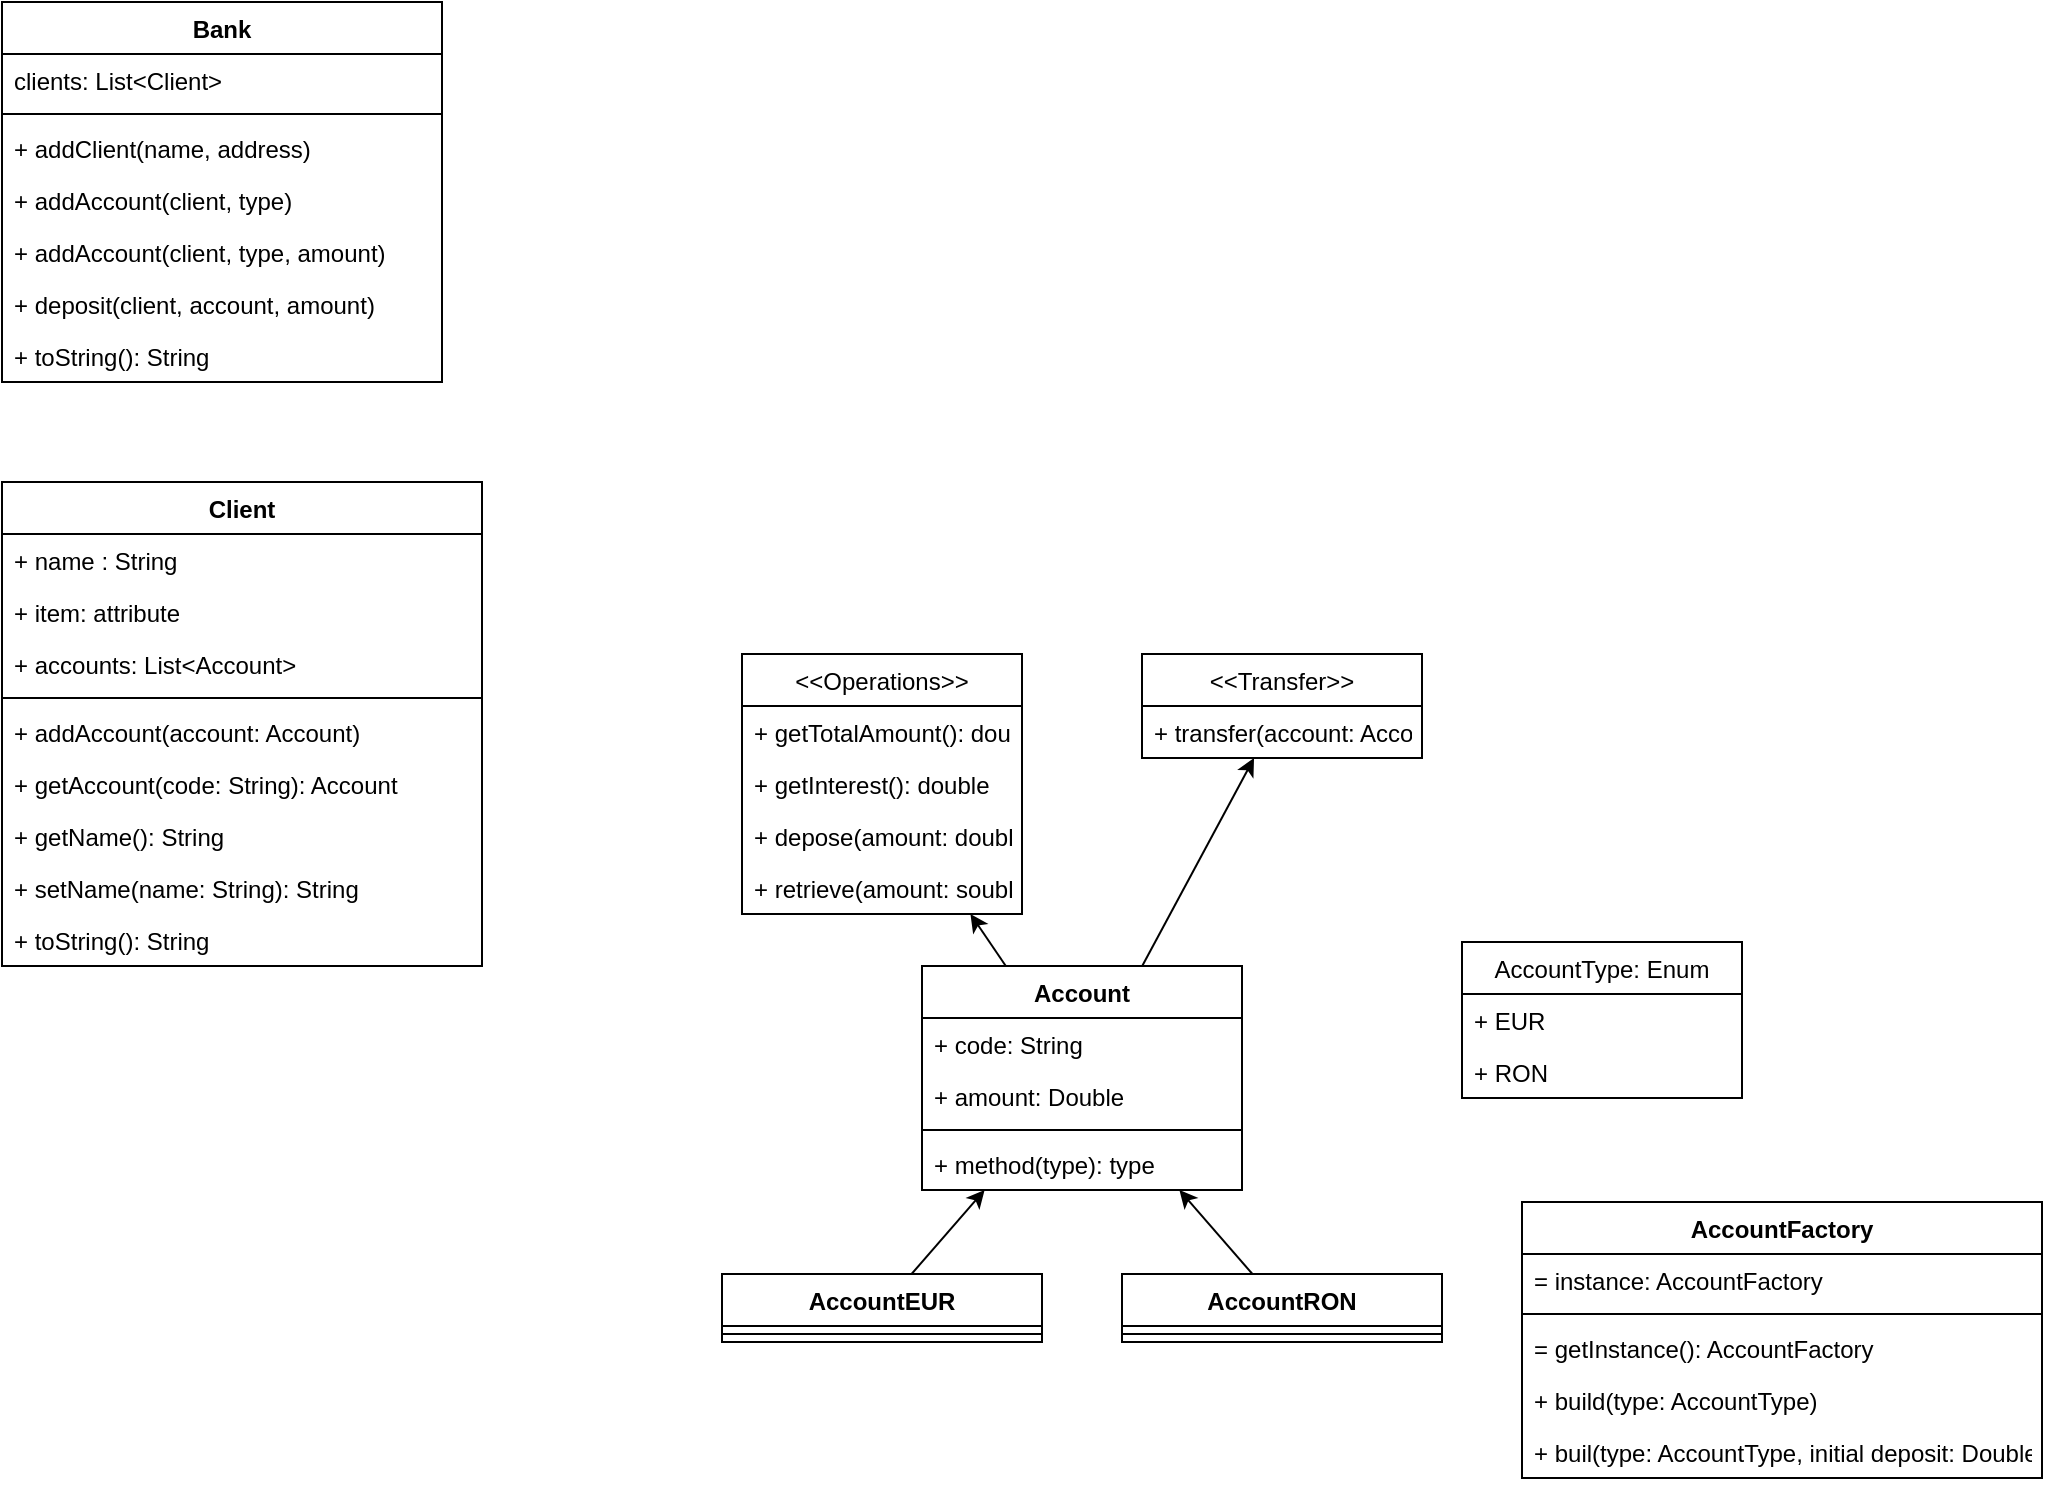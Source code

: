 <mxfile version="17.4.6" type="device"><diagram id="wEj-CFGzTYRFj0kj72Eo" name="Página-1"><mxGraphModel dx="934" dy="547" grid="1" gridSize="10" guides="1" tooltips="1" connect="1" arrows="1" fold="1" page="1" pageScale="1" pageWidth="827" pageHeight="1169" math="0" shadow="0"><root><mxCell id="0"/><mxCell id="1" parent="0"/><mxCell id="ZPekBRT9et0uxQMnniP1-1" value="Bank" style="swimlane;fontStyle=1;align=center;verticalAlign=top;childLayout=stackLayout;horizontal=1;startSize=26;horizontalStack=0;resizeParent=1;resizeParentMax=0;resizeLast=0;collapsible=1;marginBottom=0;" parent="1" vertex="1"><mxGeometry x="120" y="80" width="220" height="190" as="geometry"/></mxCell><mxCell id="ZPekBRT9et0uxQMnniP1-2" value="clients: List&lt;Client&gt;" style="text;strokeColor=none;fillColor=none;align=left;verticalAlign=top;spacingLeft=4;spacingRight=4;overflow=hidden;rotatable=0;points=[[0,0.5],[1,0.5]];portConstraint=eastwest;" parent="ZPekBRT9et0uxQMnniP1-1" vertex="1"><mxGeometry y="26" width="220" height="26" as="geometry"/></mxCell><mxCell id="ZPekBRT9et0uxQMnniP1-3" value="" style="line;strokeWidth=1;fillColor=none;align=left;verticalAlign=middle;spacingTop=-1;spacingLeft=3;spacingRight=3;rotatable=0;labelPosition=right;points=[];portConstraint=eastwest;strokeColor=inherit;" parent="ZPekBRT9et0uxQMnniP1-1" vertex="1"><mxGeometry y="52" width="220" height="8" as="geometry"/></mxCell><mxCell id="ZPekBRT9et0uxQMnniP1-4" value="+ addClient(name, address)" style="text;strokeColor=none;fillColor=none;align=left;verticalAlign=top;spacingLeft=4;spacingRight=4;overflow=hidden;rotatable=0;points=[[0,0.5],[1,0.5]];portConstraint=eastwest;" parent="ZPekBRT9et0uxQMnniP1-1" vertex="1"><mxGeometry y="60" width="220" height="26" as="geometry"/></mxCell><mxCell id="ZPekBRT9et0uxQMnniP1-5" value="+ addAccount(client, type)" style="text;strokeColor=none;fillColor=none;align=left;verticalAlign=top;spacingLeft=4;spacingRight=4;overflow=hidden;rotatable=0;points=[[0,0.5],[1,0.5]];portConstraint=eastwest;" parent="ZPekBRT9et0uxQMnniP1-1" vertex="1"><mxGeometry y="86" width="220" height="26" as="geometry"/></mxCell><mxCell id="ZPekBRT9et0uxQMnniP1-6" value="+ addAccount(client, type, amount)" style="text;strokeColor=none;fillColor=none;align=left;verticalAlign=top;spacingLeft=4;spacingRight=4;overflow=hidden;rotatable=0;points=[[0,0.5],[1,0.5]];portConstraint=eastwest;" parent="ZPekBRT9et0uxQMnniP1-1" vertex="1"><mxGeometry y="112" width="220" height="26" as="geometry"/></mxCell><mxCell id="ZPekBRT9et0uxQMnniP1-7" value="+ deposit(client, account, amount)" style="text;strokeColor=none;fillColor=none;align=left;verticalAlign=top;spacingLeft=4;spacingRight=4;overflow=hidden;rotatable=0;points=[[0,0.5],[1,0.5]];portConstraint=eastwest;" parent="ZPekBRT9et0uxQMnniP1-1" vertex="1"><mxGeometry y="138" width="220" height="26" as="geometry"/></mxCell><mxCell id="ZPekBRT9et0uxQMnniP1-8" value="+ toString(): String" style="text;strokeColor=none;fillColor=none;align=left;verticalAlign=top;spacingLeft=4;spacingRight=4;overflow=hidden;rotatable=0;points=[[0,0.5],[1,0.5]];portConstraint=eastwest;" parent="ZPekBRT9et0uxQMnniP1-1" vertex="1"><mxGeometry y="164" width="220" height="26" as="geometry"/></mxCell><mxCell id="ZPekBRT9et0uxQMnniP1-13" value="Client" style="swimlane;fontStyle=1;align=center;verticalAlign=top;childLayout=stackLayout;horizontal=1;startSize=26;horizontalStack=0;resizeParent=1;resizeParentMax=0;resizeLast=0;collapsible=1;marginBottom=0;" parent="1" vertex="1"><mxGeometry x="120" y="320" width="240" height="242" as="geometry"/></mxCell><mxCell id="ZPekBRT9et0uxQMnniP1-14" value="+ name : String" style="text;strokeColor=none;fillColor=none;align=left;verticalAlign=top;spacingLeft=4;spacingRight=4;overflow=hidden;rotatable=0;points=[[0,0.5],[1,0.5]];portConstraint=eastwest;" parent="ZPekBRT9et0uxQMnniP1-13" vertex="1"><mxGeometry y="26" width="240" height="26" as="geometry"/></mxCell><mxCell id="ZPekBRT9et0uxQMnniP1-18" value="+ item: attribute" style="text;strokeColor=none;fillColor=none;align=left;verticalAlign=top;spacingLeft=4;spacingRight=4;overflow=hidden;rotatable=0;points=[[0,0.5],[1,0.5]];portConstraint=eastwest;" parent="ZPekBRT9et0uxQMnniP1-13" vertex="1"><mxGeometry y="52" width="240" height="26" as="geometry"/></mxCell><mxCell id="ZPekBRT9et0uxQMnniP1-17" value="+ accounts: List&lt;Account&gt;" style="text;strokeColor=none;fillColor=none;align=left;verticalAlign=top;spacingLeft=4;spacingRight=4;overflow=hidden;rotatable=0;points=[[0,0.5],[1,0.5]];portConstraint=eastwest;" parent="ZPekBRT9et0uxQMnniP1-13" vertex="1"><mxGeometry y="78" width="240" height="26" as="geometry"/></mxCell><mxCell id="ZPekBRT9et0uxQMnniP1-15" value="" style="line;strokeWidth=1;fillColor=none;align=left;verticalAlign=middle;spacingTop=-1;spacingLeft=3;spacingRight=3;rotatable=0;labelPosition=right;points=[];portConstraint=eastwest;strokeColor=inherit;" parent="ZPekBRT9et0uxQMnniP1-13" vertex="1"><mxGeometry y="104" width="240" height="8" as="geometry"/></mxCell><mxCell id="ZPekBRT9et0uxQMnniP1-16" value="+ addAccount(account: Account)" style="text;strokeColor=none;fillColor=none;align=left;verticalAlign=top;spacingLeft=4;spacingRight=4;overflow=hidden;rotatable=0;points=[[0,0.5],[1,0.5]];portConstraint=eastwest;" parent="ZPekBRT9et0uxQMnniP1-13" vertex="1"><mxGeometry y="112" width="240" height="26" as="geometry"/></mxCell><mxCell id="ZPekBRT9et0uxQMnniP1-19" value="+ getAccount(code: String): Account" style="text;strokeColor=none;fillColor=none;align=left;verticalAlign=top;spacingLeft=4;spacingRight=4;overflow=hidden;rotatable=0;points=[[0,0.5],[1,0.5]];portConstraint=eastwest;" parent="ZPekBRT9et0uxQMnniP1-13" vertex="1"><mxGeometry y="138" width="240" height="26" as="geometry"/></mxCell><mxCell id="ZPekBRT9et0uxQMnniP1-21" value="+ getName(): String" style="text;strokeColor=none;fillColor=none;align=left;verticalAlign=top;spacingLeft=4;spacingRight=4;overflow=hidden;rotatable=0;points=[[0,0.5],[1,0.5]];portConstraint=eastwest;" parent="ZPekBRT9et0uxQMnniP1-13" vertex="1"><mxGeometry y="164" width="240" height="26" as="geometry"/></mxCell><mxCell id="ZPekBRT9et0uxQMnniP1-22" value="+ setName(name: String): String" style="text;strokeColor=none;fillColor=none;align=left;verticalAlign=top;spacingLeft=4;spacingRight=4;overflow=hidden;rotatable=0;points=[[0,0.5],[1,0.5]];portConstraint=eastwest;" parent="ZPekBRT9et0uxQMnniP1-13" vertex="1"><mxGeometry y="190" width="240" height="26" as="geometry"/></mxCell><mxCell id="ZPekBRT9et0uxQMnniP1-20" value="+ toString(): String" style="text;strokeColor=none;fillColor=none;align=left;verticalAlign=top;spacingLeft=4;spacingRight=4;overflow=hidden;rotatable=0;points=[[0,0.5],[1,0.5]];portConstraint=eastwest;" parent="ZPekBRT9et0uxQMnniP1-13" vertex="1"><mxGeometry y="216" width="240" height="26" as="geometry"/></mxCell><mxCell id="ZPekBRT9et0uxQMnniP1-23" value="&lt;&lt;Operations&gt;&gt;" style="swimlane;fontStyle=0;childLayout=stackLayout;horizontal=1;startSize=26;fillColor=none;horizontalStack=0;resizeParent=1;resizeParentMax=0;resizeLast=0;collapsible=1;marginBottom=0;" parent="1" vertex="1"><mxGeometry x="490" y="406" width="140" height="130" as="geometry"/></mxCell><mxCell id="ZPekBRT9et0uxQMnniP1-24" value="+ getTotalAmount(): double" style="text;strokeColor=none;fillColor=none;align=left;verticalAlign=top;spacingLeft=4;spacingRight=4;overflow=hidden;rotatable=0;points=[[0,0.5],[1,0.5]];portConstraint=eastwest;" parent="ZPekBRT9et0uxQMnniP1-23" vertex="1"><mxGeometry y="26" width="140" height="26" as="geometry"/></mxCell><mxCell id="ZPekBRT9et0uxQMnniP1-25" value="+ getInterest(): double" style="text;strokeColor=none;fillColor=none;align=left;verticalAlign=top;spacingLeft=4;spacingRight=4;overflow=hidden;rotatable=0;points=[[0,0.5],[1,0.5]];portConstraint=eastwest;" parent="ZPekBRT9et0uxQMnniP1-23" vertex="1"><mxGeometry y="52" width="140" height="26" as="geometry"/></mxCell><mxCell id="ZPekBRT9et0uxQMnniP1-26" value="+ depose(amount: double)" style="text;strokeColor=none;fillColor=none;align=left;verticalAlign=top;spacingLeft=4;spacingRight=4;overflow=hidden;rotatable=0;points=[[0,0.5],[1,0.5]];portConstraint=eastwest;" parent="ZPekBRT9et0uxQMnniP1-23" vertex="1"><mxGeometry y="78" width="140" height="26" as="geometry"/></mxCell><mxCell id="ZPekBRT9et0uxQMnniP1-27" value="+ retrieve(amount: souble)" style="text;strokeColor=none;fillColor=none;align=left;verticalAlign=top;spacingLeft=4;spacingRight=4;overflow=hidden;rotatable=0;points=[[0,0.5],[1,0.5]];portConstraint=eastwest;" parent="ZPekBRT9et0uxQMnniP1-23" vertex="1"><mxGeometry y="104" width="140" height="26" as="geometry"/></mxCell><mxCell id="ZPekBRT9et0uxQMnniP1-28" value="&lt;&lt;Transfer&gt;&gt;" style="swimlane;fontStyle=0;childLayout=stackLayout;horizontal=1;startSize=26;fillColor=none;horizontalStack=0;resizeParent=1;resizeParentMax=0;resizeLast=0;collapsible=1;marginBottom=0;" parent="1" vertex="1"><mxGeometry x="690" y="406" width="140" height="52" as="geometry"/></mxCell><mxCell id="ZPekBRT9et0uxQMnniP1-29" value="+ transfer(account: Account, amount: double)" style="text;strokeColor=none;fillColor=none;align=left;verticalAlign=top;spacingLeft=4;spacingRight=4;overflow=hidden;rotatable=0;points=[[0,0.5],[1,0.5]];portConstraint=eastwest;" parent="ZPekBRT9et0uxQMnniP1-28" vertex="1"><mxGeometry y="26" width="140" height="26" as="geometry"/></mxCell><mxCell id="Wgi-1eaU1zmnDs5m_RUf-6" style="edgeStyle=none;rounded=0;orthogonalLoop=1;jettySize=auto;html=1;" edge="1" parent="1" source="Wgi-1eaU1zmnDs5m_RUf-1" target="ZPekBRT9et0uxQMnniP1-28"><mxGeometry relative="1" as="geometry"/></mxCell><mxCell id="Wgi-1eaU1zmnDs5m_RUf-7" style="edgeStyle=none;rounded=0;orthogonalLoop=1;jettySize=auto;html=1;" edge="1" parent="1" source="Wgi-1eaU1zmnDs5m_RUf-1" target="ZPekBRT9et0uxQMnniP1-23"><mxGeometry relative="1" as="geometry"/></mxCell><mxCell id="Wgi-1eaU1zmnDs5m_RUf-1" value="Account" style="swimlane;fontStyle=1;align=center;verticalAlign=top;childLayout=stackLayout;horizontal=1;startSize=26;horizontalStack=0;resizeParent=1;resizeParentMax=0;resizeLast=0;collapsible=1;marginBottom=0;" vertex="1" parent="1"><mxGeometry x="580" y="562" width="160" height="112" as="geometry"/></mxCell><mxCell id="Wgi-1eaU1zmnDs5m_RUf-2" value="+ code: String" style="text;strokeColor=none;fillColor=none;align=left;verticalAlign=top;spacingLeft=4;spacingRight=4;overflow=hidden;rotatable=0;points=[[0,0.5],[1,0.5]];portConstraint=eastwest;" vertex="1" parent="Wgi-1eaU1zmnDs5m_RUf-1"><mxGeometry y="26" width="160" height="26" as="geometry"/></mxCell><mxCell id="Wgi-1eaU1zmnDs5m_RUf-5" value="+ amount: Double" style="text;strokeColor=none;fillColor=none;align=left;verticalAlign=top;spacingLeft=4;spacingRight=4;overflow=hidden;rotatable=0;points=[[0,0.5],[1,0.5]];portConstraint=eastwest;" vertex="1" parent="Wgi-1eaU1zmnDs5m_RUf-1"><mxGeometry y="52" width="160" height="26" as="geometry"/></mxCell><mxCell id="Wgi-1eaU1zmnDs5m_RUf-3" value="" style="line;strokeWidth=1;fillColor=none;align=left;verticalAlign=middle;spacingTop=-1;spacingLeft=3;spacingRight=3;rotatable=0;labelPosition=right;points=[];portConstraint=eastwest;" vertex="1" parent="Wgi-1eaU1zmnDs5m_RUf-1"><mxGeometry y="78" width="160" height="8" as="geometry"/></mxCell><mxCell id="Wgi-1eaU1zmnDs5m_RUf-4" value="+ method(type): type" style="text;strokeColor=none;fillColor=none;align=left;verticalAlign=top;spacingLeft=4;spacingRight=4;overflow=hidden;rotatable=0;points=[[0,0.5],[1,0.5]];portConstraint=eastwest;" vertex="1" parent="Wgi-1eaU1zmnDs5m_RUf-1"><mxGeometry y="86" width="160" height="26" as="geometry"/></mxCell><mxCell id="Wgi-1eaU1zmnDs5m_RUf-12" value="AccountType: Enum" style="swimlane;fontStyle=0;childLayout=stackLayout;horizontal=1;startSize=26;fillColor=none;horizontalStack=0;resizeParent=1;resizeParentMax=0;resizeLast=0;collapsible=1;marginBottom=0;" vertex="1" parent="1"><mxGeometry x="850" y="550" width="140" height="78" as="geometry"/></mxCell><mxCell id="Wgi-1eaU1zmnDs5m_RUf-13" value="+ EUR" style="text;strokeColor=none;fillColor=none;align=left;verticalAlign=top;spacingLeft=4;spacingRight=4;overflow=hidden;rotatable=0;points=[[0,0.5],[1,0.5]];portConstraint=eastwest;" vertex="1" parent="Wgi-1eaU1zmnDs5m_RUf-12"><mxGeometry y="26" width="140" height="26" as="geometry"/></mxCell><mxCell id="Wgi-1eaU1zmnDs5m_RUf-14" value="+ RON" style="text;strokeColor=none;fillColor=none;align=left;verticalAlign=top;spacingLeft=4;spacingRight=4;overflow=hidden;rotatable=0;points=[[0,0.5],[1,0.5]];portConstraint=eastwest;" vertex="1" parent="Wgi-1eaU1zmnDs5m_RUf-12"><mxGeometry y="52" width="140" height="26" as="geometry"/></mxCell><mxCell id="Wgi-1eaU1zmnDs5m_RUf-20" style="edgeStyle=none;rounded=0;orthogonalLoop=1;jettySize=auto;html=1;" edge="1" parent="1" source="Wgi-1eaU1zmnDs5m_RUf-16" target="Wgi-1eaU1zmnDs5m_RUf-1"><mxGeometry relative="1" as="geometry"/></mxCell><mxCell id="Wgi-1eaU1zmnDs5m_RUf-16" value="AccountEUR" style="swimlane;fontStyle=1;align=center;verticalAlign=top;childLayout=stackLayout;horizontal=1;startSize=26;horizontalStack=0;resizeParent=1;resizeParentMax=0;resizeLast=0;collapsible=1;marginBottom=0;" vertex="1" parent="1"><mxGeometry x="480" y="716" width="160" height="34" as="geometry"/></mxCell><mxCell id="Wgi-1eaU1zmnDs5m_RUf-18" value="" style="line;strokeWidth=1;fillColor=none;align=left;verticalAlign=middle;spacingTop=-1;spacingLeft=3;spacingRight=3;rotatable=0;labelPosition=right;points=[];portConstraint=eastwest;" vertex="1" parent="Wgi-1eaU1zmnDs5m_RUf-16"><mxGeometry y="26" width="160" height="8" as="geometry"/></mxCell><mxCell id="Wgi-1eaU1zmnDs5m_RUf-25" style="edgeStyle=none;rounded=0;orthogonalLoop=1;jettySize=auto;html=1;" edge="1" parent="1" source="Wgi-1eaU1zmnDs5m_RUf-21" target="Wgi-1eaU1zmnDs5m_RUf-1"><mxGeometry relative="1" as="geometry"/></mxCell><mxCell id="Wgi-1eaU1zmnDs5m_RUf-21" value="AccountRON" style="swimlane;fontStyle=1;align=center;verticalAlign=top;childLayout=stackLayout;horizontal=1;startSize=26;horizontalStack=0;resizeParent=1;resizeParentMax=0;resizeLast=0;collapsible=1;marginBottom=0;" vertex="1" parent="1"><mxGeometry x="680" y="716" width="160" height="34" as="geometry"/></mxCell><mxCell id="Wgi-1eaU1zmnDs5m_RUf-23" value="" style="line;strokeWidth=1;fillColor=none;align=left;verticalAlign=middle;spacingTop=-1;spacingLeft=3;spacingRight=3;rotatable=0;labelPosition=right;points=[];portConstraint=eastwest;" vertex="1" parent="Wgi-1eaU1zmnDs5m_RUf-21"><mxGeometry y="26" width="160" height="8" as="geometry"/></mxCell><mxCell id="Wgi-1eaU1zmnDs5m_RUf-26" value="AccountFactory" style="swimlane;fontStyle=1;align=center;verticalAlign=top;childLayout=stackLayout;horizontal=1;startSize=26;horizontalStack=0;resizeParent=1;resizeParentMax=0;resizeLast=0;collapsible=1;marginBottom=0;" vertex="1" parent="1"><mxGeometry x="880" y="680" width="260" height="138" as="geometry"/></mxCell><mxCell id="Wgi-1eaU1zmnDs5m_RUf-27" value="= instance: AccountFactory" style="text;strokeColor=none;fillColor=none;align=left;verticalAlign=top;spacingLeft=4;spacingRight=4;overflow=hidden;rotatable=0;points=[[0,0.5],[1,0.5]];portConstraint=eastwest;" vertex="1" parent="Wgi-1eaU1zmnDs5m_RUf-26"><mxGeometry y="26" width="260" height="26" as="geometry"/></mxCell><mxCell id="Wgi-1eaU1zmnDs5m_RUf-28" value="" style="line;strokeWidth=1;fillColor=none;align=left;verticalAlign=middle;spacingTop=-1;spacingLeft=3;spacingRight=3;rotatable=0;labelPosition=right;points=[];portConstraint=eastwest;" vertex="1" parent="Wgi-1eaU1zmnDs5m_RUf-26"><mxGeometry y="52" width="260" height="8" as="geometry"/></mxCell><mxCell id="Wgi-1eaU1zmnDs5m_RUf-29" value="= getInstance(): AccountFactory" style="text;strokeColor=none;fillColor=none;align=left;verticalAlign=top;spacingLeft=4;spacingRight=4;overflow=hidden;rotatable=0;points=[[0,0.5],[1,0.5]];portConstraint=eastwest;" vertex="1" parent="Wgi-1eaU1zmnDs5m_RUf-26"><mxGeometry y="60" width="260" height="26" as="geometry"/></mxCell><mxCell id="Wgi-1eaU1zmnDs5m_RUf-30" value="+ build(type: AccountType)" style="text;strokeColor=none;fillColor=none;align=left;verticalAlign=top;spacingLeft=4;spacingRight=4;overflow=hidden;rotatable=0;points=[[0,0.5],[1,0.5]];portConstraint=eastwest;" vertex="1" parent="Wgi-1eaU1zmnDs5m_RUf-26"><mxGeometry y="86" width="260" height="26" as="geometry"/></mxCell><mxCell id="Wgi-1eaU1zmnDs5m_RUf-31" value="+ buil(type: AccountType, initial deposit: Double)" style="text;strokeColor=none;fillColor=none;align=left;verticalAlign=top;spacingLeft=4;spacingRight=4;overflow=hidden;rotatable=0;points=[[0,0.5],[1,0.5]];portConstraint=eastwest;" vertex="1" parent="Wgi-1eaU1zmnDs5m_RUf-26"><mxGeometry y="112" width="260" height="26" as="geometry"/></mxCell></root></mxGraphModel></diagram></mxfile>
